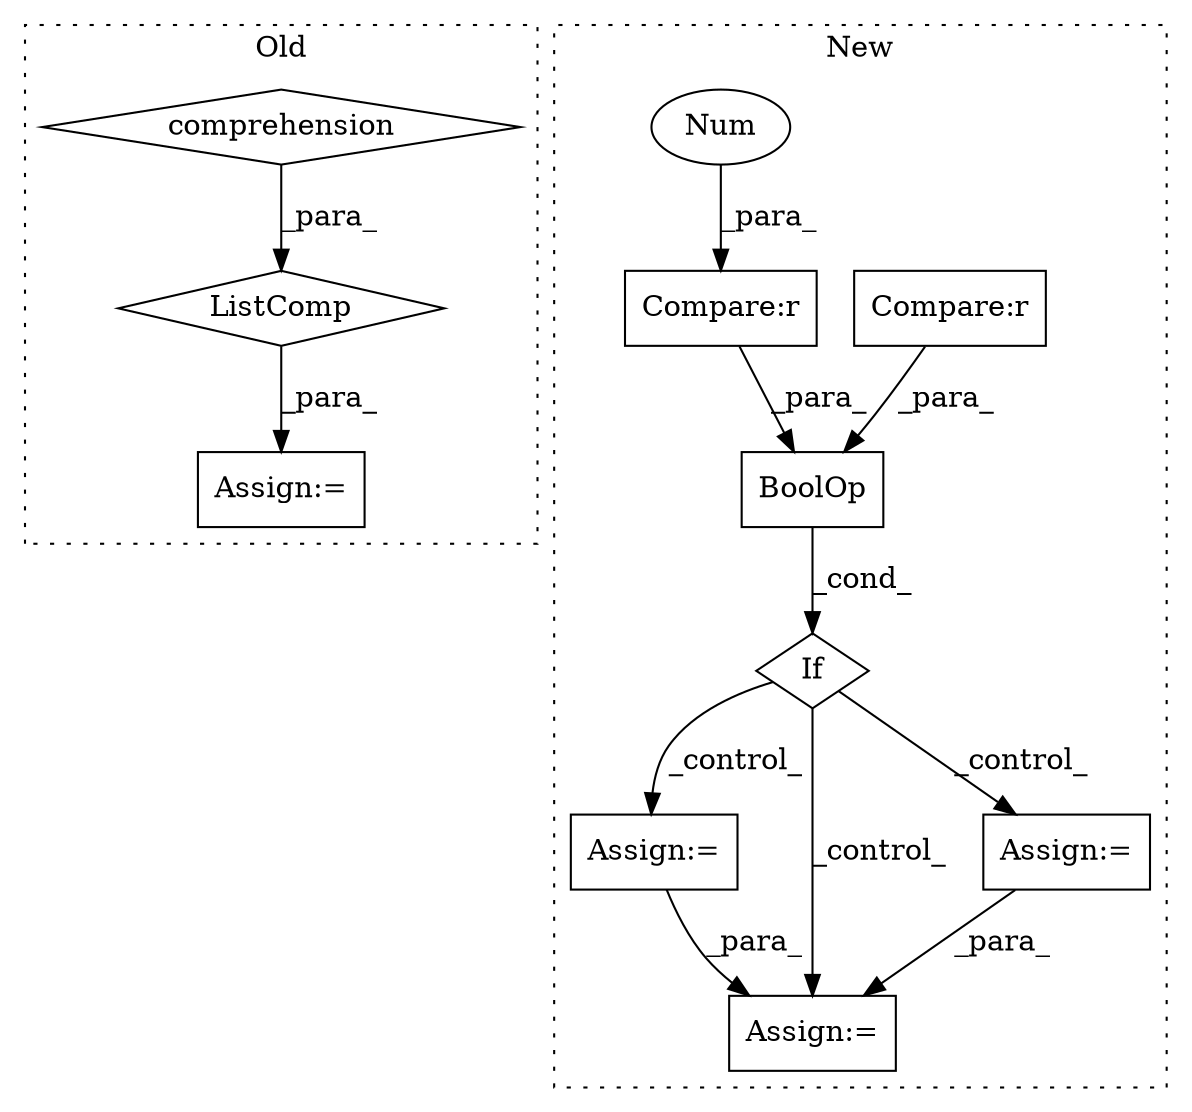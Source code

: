 digraph G {
subgraph cluster0 {
1 [label="ListComp" a="106" s="1368" l="45" shape="diamond"];
3 [label="comprehension" a="45" s="1375" l="3" shape="diamond"];
11 [label="Assign:=" a="68" s="1365" l="3" shape="box"];
label = "Old";
style="dotted";
}
subgraph cluster1 {
2 [label="BoolOp" a="72" s="1213" l="51" shape="box"];
4 [label="If" a="96" s="1210" l="3" shape="diamond"];
5 [label="Compare:r" a="40" s="1242" l="22" shape="box"];
6 [label="Compare:r" a="40" s="1213" l="24" shape="box"];
7 [label="Assign:=" a="68" s="1360" l="3" shape="box"];
8 [label="Assign:=" a="68" s="1416" l="3" shape="box"];
9 [label="Assign:=" a="68" s="1303" l="3" shape="box"];
10 [label="Num" a="76" s="1263" l="1" shape="ellipse"];
label = "New";
style="dotted";
}
1 -> 11 [label="_para_"];
2 -> 4 [label="_cond_"];
3 -> 1 [label="_para_"];
4 -> 9 [label="_control_"];
4 -> 7 [label="_control_"];
4 -> 8 [label="_control_"];
5 -> 2 [label="_para_"];
6 -> 2 [label="_para_"];
7 -> 8 [label="_para_"];
9 -> 8 [label="_para_"];
10 -> 5 [label="_para_"];
}